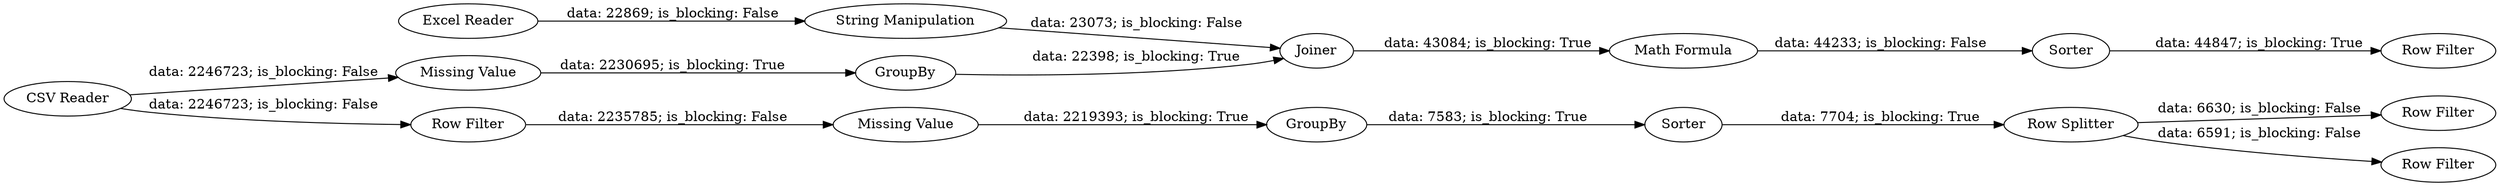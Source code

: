 digraph {
	"8552562797000189013_17" [label=GroupBy]
	"8552562797000189013_8" [label="Row Splitter"]
	"8552562797000189013_16" [label="Row Filter"]
	"8552562797000189013_1" [label="Excel Reader"]
	"8552562797000189013_2" [label="CSV Reader"]
	"8552562797000189013_11" [label=Joiner]
	"8552562797000189013_5" [label="Missing Value"]
	"8552562797000189013_12" [label="String Manipulation"]
	"8552562797000189013_7" [label="Row Filter"]
	"8552562797000189013_13" [label="Math Formula"]
	"8552562797000189013_6" [label=Sorter]
	"8552562797000189013_14" [label="Missing Value"]
	"8552562797000189013_15" [label=Sorter]
	"8552562797000189013_10" [label="Row Filter"]
	"8552562797000189013_9" [label="Row Filter"]
	"8552562797000189013_4" [label=GroupBy]
	"8552562797000189013_6" -> "8552562797000189013_8" [label="data: 7704; is_blocking: True"]
	"8552562797000189013_10" -> "8552562797000189013_5" [label="data: 2235785; is_blocking: False"]
	"8552562797000189013_14" -> "8552562797000189013_17" [label="data: 2230695; is_blocking: True"]
	"8552562797000189013_2" -> "8552562797000189013_10" [label="data: 2246723; is_blocking: False"]
	"8552562797000189013_5" -> "8552562797000189013_4" [label="data: 2219393; is_blocking: True"]
	"8552562797000189013_12" -> "8552562797000189013_11" [label="data: 23073; is_blocking: False"]
	"8552562797000189013_17" -> "8552562797000189013_11" [label="data: 22398; is_blocking: True"]
	"8552562797000189013_8" -> "8552562797000189013_9" [label="data: 6591; is_blocking: False"]
	"8552562797000189013_15" -> "8552562797000189013_16" [label="data: 44847; is_blocking: True"]
	"8552562797000189013_8" -> "8552562797000189013_7" [label="data: 6630; is_blocking: False"]
	"8552562797000189013_2" -> "8552562797000189013_14" [label="data: 2246723; is_blocking: False"]
	"8552562797000189013_11" -> "8552562797000189013_13" [label="data: 43084; is_blocking: True"]
	"8552562797000189013_4" -> "8552562797000189013_6" [label="data: 7583; is_blocking: True"]
	"8552562797000189013_13" -> "8552562797000189013_15" [label="data: 44233; is_blocking: False"]
	"8552562797000189013_1" -> "8552562797000189013_12" [label="data: 22869; is_blocking: False"]
	rankdir=LR
}
